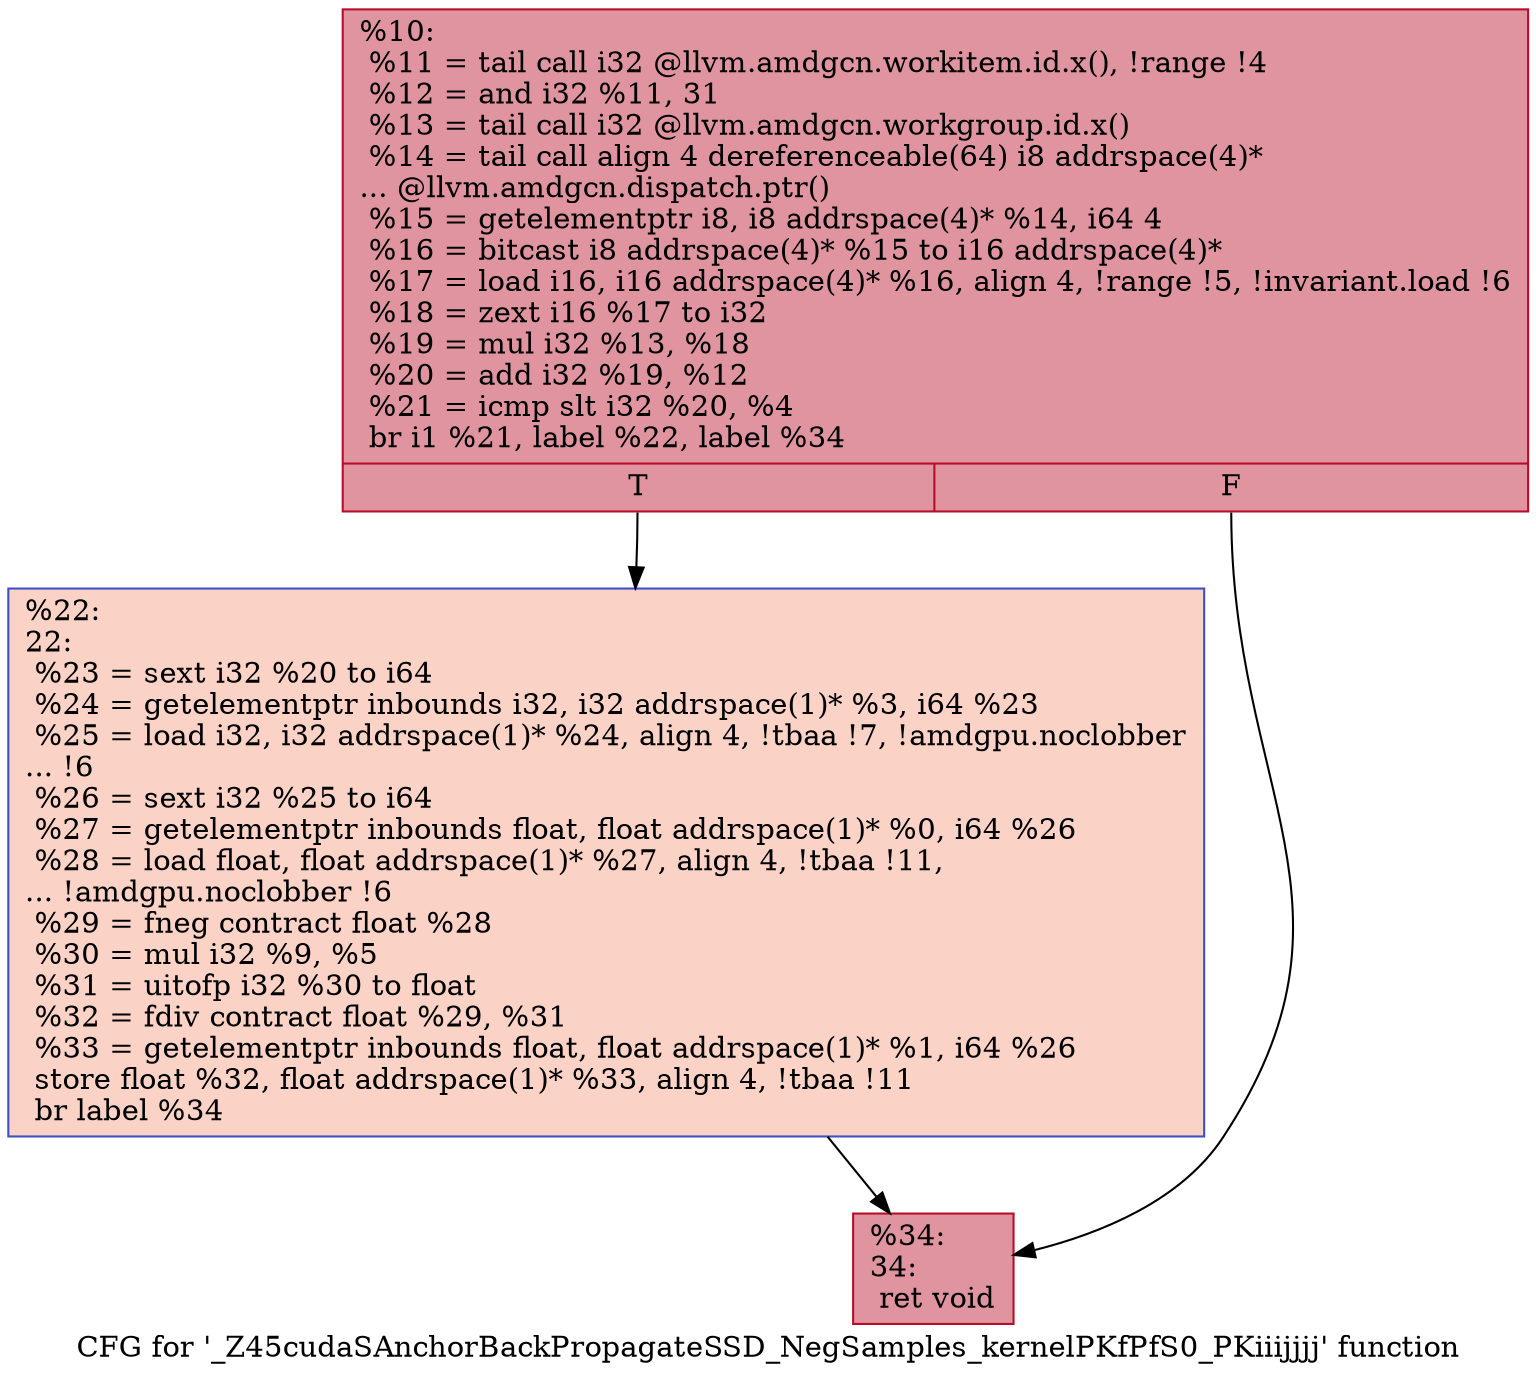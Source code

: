 digraph "CFG for '_Z45cudaSAnchorBackPropagateSSD_NegSamples_kernelPKfPfS0_PKiiijjjj' function" {
	label="CFG for '_Z45cudaSAnchorBackPropagateSSD_NegSamples_kernelPKfPfS0_PKiiijjjj' function";

	Node0x4a81890 [shape=record,color="#b70d28ff", style=filled, fillcolor="#b70d2870",label="{%10:\l  %11 = tail call i32 @llvm.amdgcn.workitem.id.x(), !range !4\l  %12 = and i32 %11, 31\l  %13 = tail call i32 @llvm.amdgcn.workgroup.id.x()\l  %14 = tail call align 4 dereferenceable(64) i8 addrspace(4)*\l... @llvm.amdgcn.dispatch.ptr()\l  %15 = getelementptr i8, i8 addrspace(4)* %14, i64 4\l  %16 = bitcast i8 addrspace(4)* %15 to i16 addrspace(4)*\l  %17 = load i16, i16 addrspace(4)* %16, align 4, !range !5, !invariant.load !6\l  %18 = zext i16 %17 to i32\l  %19 = mul i32 %13, %18\l  %20 = add i32 %19, %12\l  %21 = icmp slt i32 %20, %4\l  br i1 %21, label %22, label %34\l|{<s0>T|<s1>F}}"];
	Node0x4a81890:s0 -> Node0x4a844b0;
	Node0x4a81890:s1 -> Node0x4a84540;
	Node0x4a844b0 [shape=record,color="#3d50c3ff", style=filled, fillcolor="#f59c7d70",label="{%22:\l22:                                               \l  %23 = sext i32 %20 to i64\l  %24 = getelementptr inbounds i32, i32 addrspace(1)* %3, i64 %23\l  %25 = load i32, i32 addrspace(1)* %24, align 4, !tbaa !7, !amdgpu.noclobber\l... !6\l  %26 = sext i32 %25 to i64\l  %27 = getelementptr inbounds float, float addrspace(1)* %0, i64 %26\l  %28 = load float, float addrspace(1)* %27, align 4, !tbaa !11,\l... !amdgpu.noclobber !6\l  %29 = fneg contract float %28\l  %30 = mul i32 %9, %5\l  %31 = uitofp i32 %30 to float\l  %32 = fdiv contract float %29, %31\l  %33 = getelementptr inbounds float, float addrspace(1)* %1, i64 %26\l  store float %32, float addrspace(1)* %33, align 4, !tbaa !11\l  br label %34\l}"];
	Node0x4a844b0 -> Node0x4a84540;
	Node0x4a84540 [shape=record,color="#b70d28ff", style=filled, fillcolor="#b70d2870",label="{%34:\l34:                                               \l  ret void\l}"];
}
